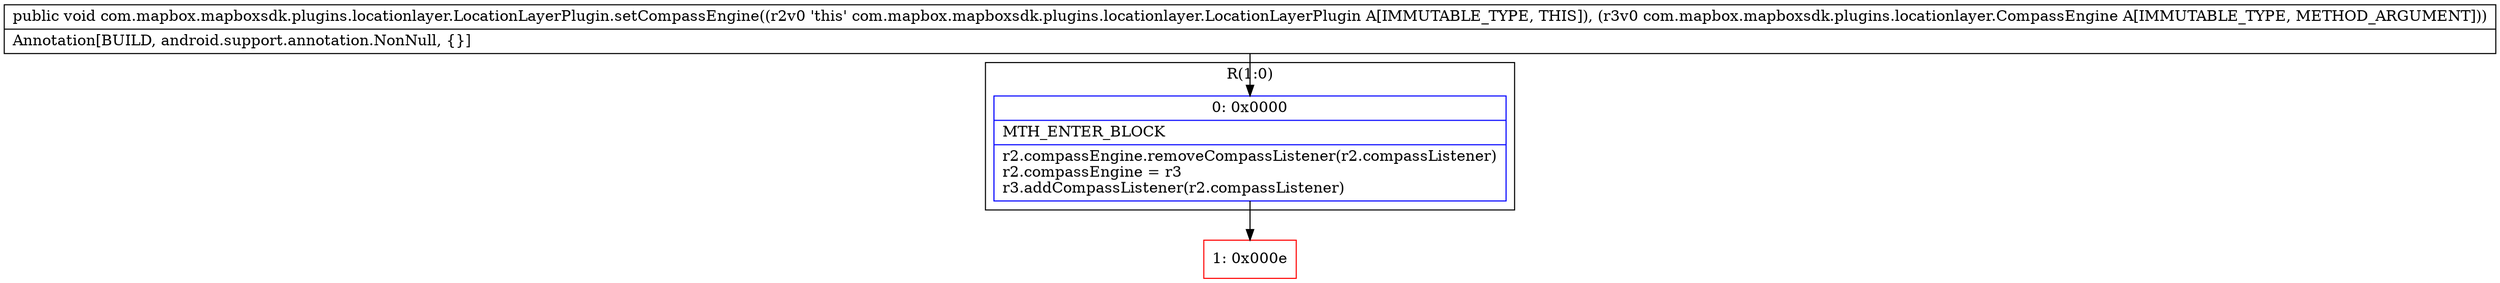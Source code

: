 digraph "CFG forcom.mapbox.mapboxsdk.plugins.locationlayer.LocationLayerPlugin.setCompassEngine(Lcom\/mapbox\/mapboxsdk\/plugins\/locationlayer\/CompassEngine;)V" {
subgraph cluster_Region_1275640158 {
label = "R(1:0)";
node [shape=record,color=blue];
Node_0 [shape=record,label="{0\:\ 0x0000|MTH_ENTER_BLOCK\l|r2.compassEngine.removeCompassListener(r2.compassListener)\lr2.compassEngine = r3\lr3.addCompassListener(r2.compassListener)\l}"];
}
Node_1 [shape=record,color=red,label="{1\:\ 0x000e}"];
MethodNode[shape=record,label="{public void com.mapbox.mapboxsdk.plugins.locationlayer.LocationLayerPlugin.setCompassEngine((r2v0 'this' com.mapbox.mapboxsdk.plugins.locationlayer.LocationLayerPlugin A[IMMUTABLE_TYPE, THIS]), (r3v0 com.mapbox.mapboxsdk.plugins.locationlayer.CompassEngine A[IMMUTABLE_TYPE, METHOD_ARGUMENT]))  | Annotation[BUILD, android.support.annotation.NonNull, \{\}]\l}"];
MethodNode -> Node_0;
Node_0 -> Node_1;
}


